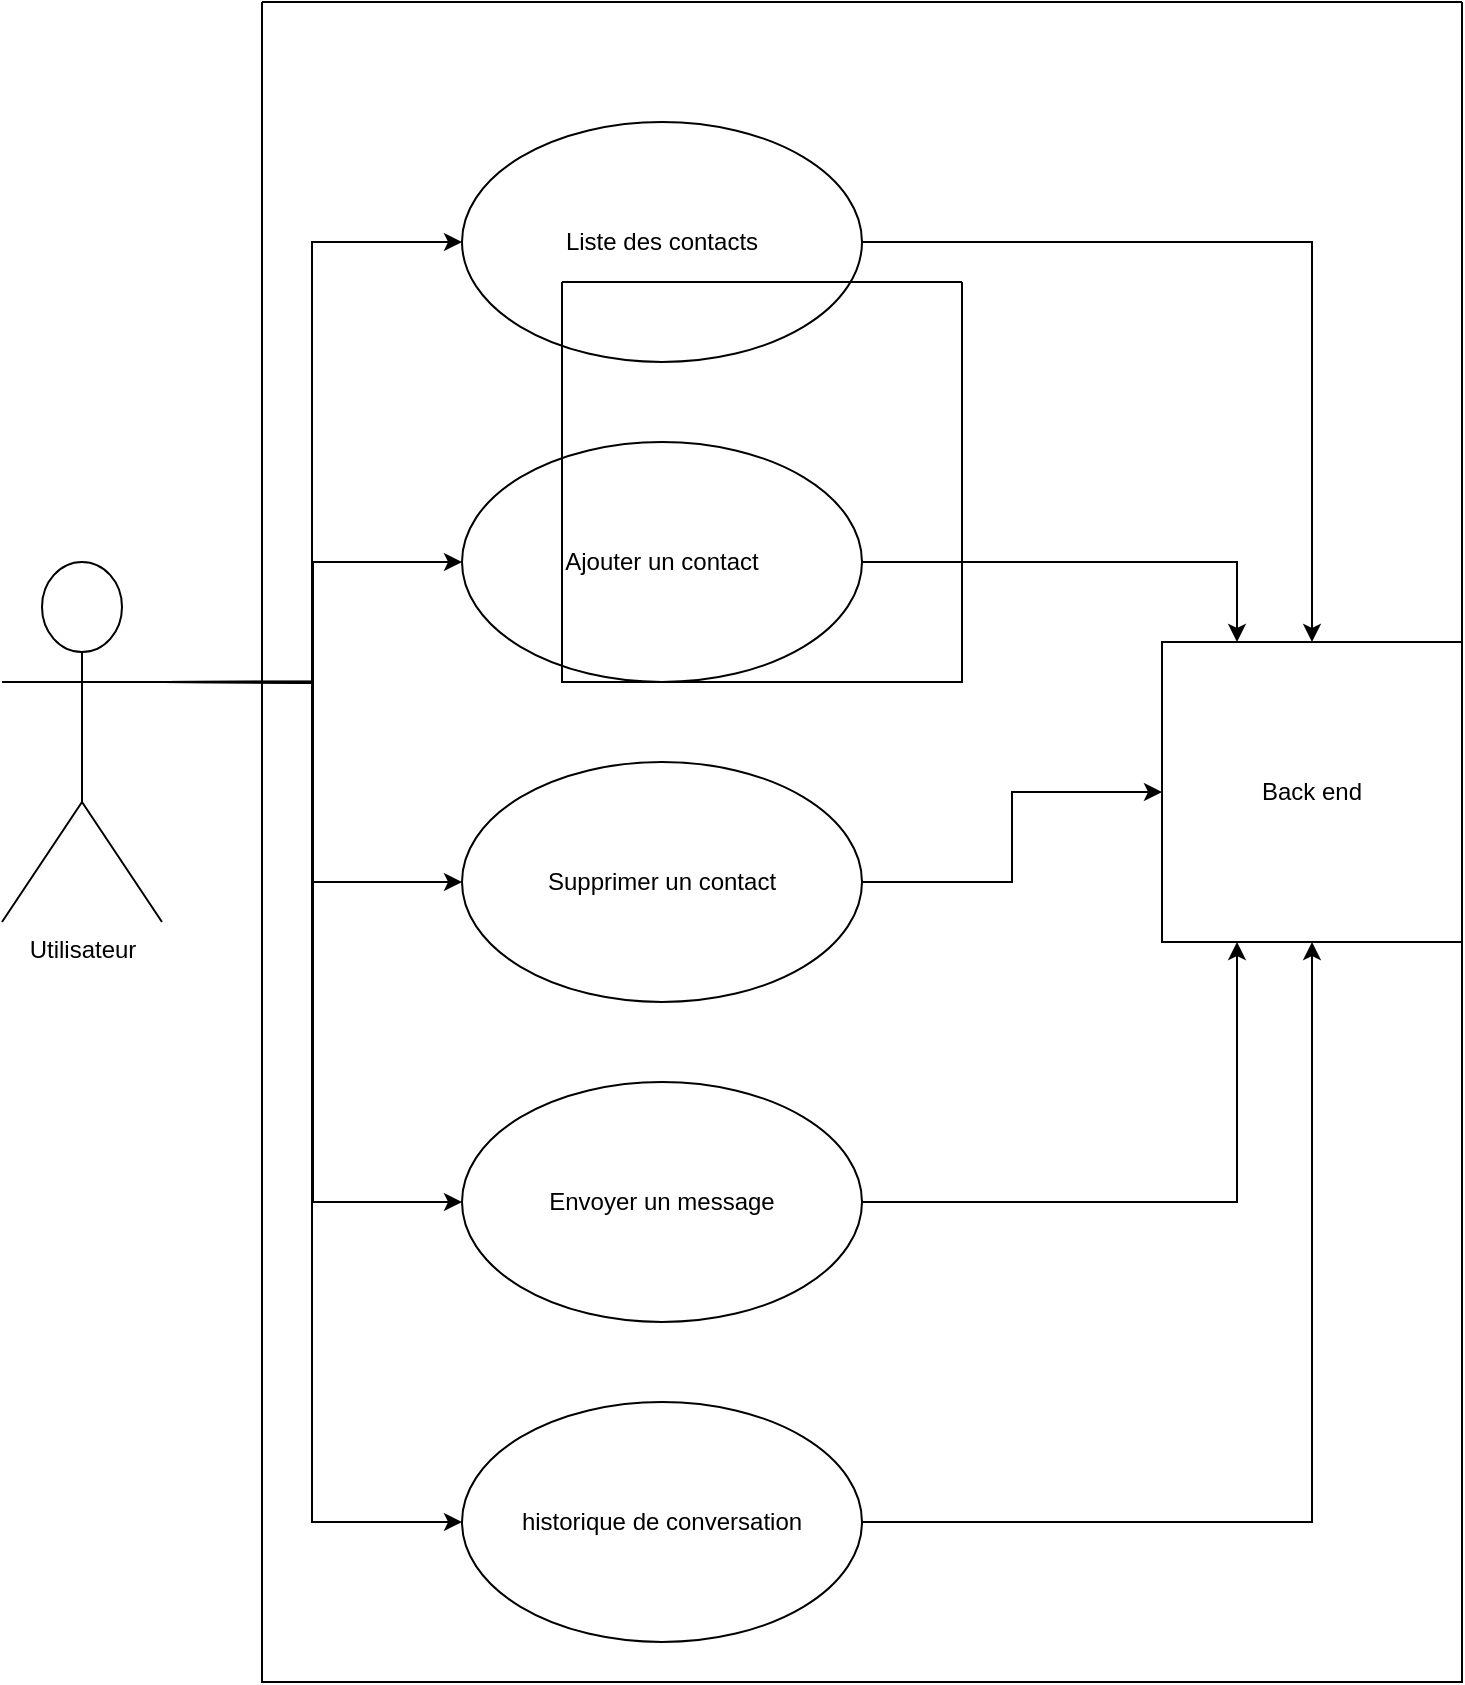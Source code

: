 <mxfile version="20.0.4" type="device"><diagram id="VIbZw0a2QPE8-dkxzo-Y" name="Page-1"><mxGraphModel dx="1220" dy="1122" grid="1" gridSize="10" guides="1" tooltips="1" connect="1" arrows="1" fold="1" page="1" pageScale="1" pageWidth="827" pageHeight="1169" math="0" shadow="0"><root><mxCell id="0"/><mxCell id="1" parent="0"/><mxCell id="gG_jotkoD8OyXJbAfrL_-9" style="edgeStyle=orthogonalEdgeStyle;rounded=0;orthogonalLoop=1;jettySize=auto;html=1;entryX=0;entryY=0.5;entryDx=0;entryDy=0;exitX=1;exitY=0.333;exitDx=0;exitDy=0;exitPerimeter=0;" edge="1" parent="1" source="gG_jotkoD8OyXJbAfrL_-1" target="gG_jotkoD8OyXJbAfrL_-3"><mxGeometry relative="1" as="geometry"/></mxCell><mxCell id="gG_jotkoD8OyXJbAfrL_-10" style="edgeStyle=orthogonalEdgeStyle;rounded=0;orthogonalLoop=1;jettySize=auto;html=1;entryX=0;entryY=0.5;entryDx=0;entryDy=0;" edge="1" parent="1" target="gG_jotkoD8OyXJbAfrL_-4"><mxGeometry relative="1" as="geometry"><mxPoint x="110" y="370" as="sourcePoint"/></mxGeometry></mxCell><mxCell id="gG_jotkoD8OyXJbAfrL_-11" style="edgeStyle=orthogonalEdgeStyle;rounded=0;orthogonalLoop=1;jettySize=auto;html=1;entryX=0;entryY=0.5;entryDx=0;entryDy=0;exitX=1;exitY=0.333;exitDx=0;exitDy=0;exitPerimeter=0;" edge="1" parent="1" source="gG_jotkoD8OyXJbAfrL_-1" target="gG_jotkoD8OyXJbAfrL_-5"><mxGeometry relative="1" as="geometry"/></mxCell><mxCell id="gG_jotkoD8OyXJbAfrL_-12" style="edgeStyle=orthogonalEdgeStyle;rounded=0;orthogonalLoop=1;jettySize=auto;html=1;entryX=0;entryY=0.5;entryDx=0;entryDy=0;" edge="1" parent="1" target="gG_jotkoD8OyXJbAfrL_-6"><mxGeometry relative="1" as="geometry"><mxPoint x="110" y="370" as="sourcePoint"/></mxGeometry></mxCell><mxCell id="gG_jotkoD8OyXJbAfrL_-13" style="edgeStyle=orthogonalEdgeStyle;rounded=0;orthogonalLoop=1;jettySize=auto;html=1;entryX=0;entryY=0.5;entryDx=0;entryDy=0;exitX=1;exitY=0.333;exitDx=0;exitDy=0;exitPerimeter=0;" edge="1" parent="1" source="gG_jotkoD8OyXJbAfrL_-1" target="gG_jotkoD8OyXJbAfrL_-7"><mxGeometry relative="1" as="geometry"/></mxCell><mxCell id="gG_jotkoD8OyXJbAfrL_-1" value="Utilisateur" style="shape=umlActor;verticalLabelPosition=bottom;verticalAlign=top;html=1;outlineConnect=0;" vertex="1" parent="1"><mxGeometry x="30" y="310" width="80" height="180" as="geometry"/></mxCell><mxCell id="gG_jotkoD8OyXJbAfrL_-2" value="" style="swimlane;startSize=0;movable=0;resizable=0;rotatable=0;deletable=0;editable=0;connectable=0;" vertex="1" parent="1"><mxGeometry x="160" y="30" width="600" height="840" as="geometry"/></mxCell><mxCell id="gG_jotkoD8OyXJbAfrL_-14" style="edgeStyle=orthogonalEdgeStyle;rounded=0;orthogonalLoop=1;jettySize=auto;html=1;" edge="1" parent="gG_jotkoD8OyXJbAfrL_-2" source="gG_jotkoD8OyXJbAfrL_-3" target="gG_jotkoD8OyXJbAfrL_-8"><mxGeometry relative="1" as="geometry"/></mxCell><mxCell id="gG_jotkoD8OyXJbAfrL_-3" value="Liste des contacts" style="ellipse;whiteSpace=wrap;html=1;" vertex="1" parent="gG_jotkoD8OyXJbAfrL_-2"><mxGeometry x="100" y="60" width="200" height="120" as="geometry"/></mxCell><mxCell id="gG_jotkoD8OyXJbAfrL_-15" style="edgeStyle=orthogonalEdgeStyle;rounded=0;orthogonalLoop=1;jettySize=auto;html=1;entryX=0.25;entryY=0;entryDx=0;entryDy=0;" edge="1" parent="gG_jotkoD8OyXJbAfrL_-2" source="gG_jotkoD8OyXJbAfrL_-4" target="gG_jotkoD8OyXJbAfrL_-8"><mxGeometry relative="1" as="geometry"/></mxCell><mxCell id="gG_jotkoD8OyXJbAfrL_-4" value="Ajouter un contact" style="ellipse;whiteSpace=wrap;html=1;" vertex="1" parent="gG_jotkoD8OyXJbAfrL_-2"><mxGeometry x="100" y="220" width="200" height="120" as="geometry"/></mxCell><mxCell id="gG_jotkoD8OyXJbAfrL_-16" style="edgeStyle=orthogonalEdgeStyle;rounded=0;orthogonalLoop=1;jettySize=auto;html=1;entryX=0;entryY=0.5;entryDx=0;entryDy=0;" edge="1" parent="gG_jotkoD8OyXJbAfrL_-2" source="gG_jotkoD8OyXJbAfrL_-5" target="gG_jotkoD8OyXJbAfrL_-8"><mxGeometry relative="1" as="geometry"/></mxCell><mxCell id="gG_jotkoD8OyXJbAfrL_-5" value="Supprimer un contact" style="ellipse;whiteSpace=wrap;html=1;" vertex="1" parent="gG_jotkoD8OyXJbAfrL_-2"><mxGeometry x="100" y="380" width="200" height="120" as="geometry"/></mxCell><mxCell id="gG_jotkoD8OyXJbAfrL_-17" style="edgeStyle=orthogonalEdgeStyle;rounded=0;orthogonalLoop=1;jettySize=auto;html=1;entryX=0.25;entryY=1;entryDx=0;entryDy=0;" edge="1" parent="gG_jotkoD8OyXJbAfrL_-2" source="gG_jotkoD8OyXJbAfrL_-6" target="gG_jotkoD8OyXJbAfrL_-8"><mxGeometry relative="1" as="geometry"/></mxCell><mxCell id="gG_jotkoD8OyXJbAfrL_-6" value="Envoyer un message" style="ellipse;whiteSpace=wrap;html=1;" vertex="1" parent="gG_jotkoD8OyXJbAfrL_-2"><mxGeometry x="100" y="540" width="200" height="120" as="geometry"/></mxCell><mxCell id="gG_jotkoD8OyXJbAfrL_-18" style="edgeStyle=orthogonalEdgeStyle;rounded=0;orthogonalLoop=1;jettySize=auto;html=1;entryX=0.5;entryY=1;entryDx=0;entryDy=0;" edge="1" parent="gG_jotkoD8OyXJbAfrL_-2" source="gG_jotkoD8OyXJbAfrL_-7" target="gG_jotkoD8OyXJbAfrL_-8"><mxGeometry relative="1" as="geometry"/></mxCell><mxCell id="gG_jotkoD8OyXJbAfrL_-7" value="historique de conversation" style="ellipse;whiteSpace=wrap;html=1;" vertex="1" parent="gG_jotkoD8OyXJbAfrL_-2"><mxGeometry x="100" y="700" width="200" height="120" as="geometry"/></mxCell><mxCell id="gG_jotkoD8OyXJbAfrL_-8" value="Back end" style="whiteSpace=wrap;html=1;aspect=fixed;" vertex="1" parent="gG_jotkoD8OyXJbAfrL_-2"><mxGeometry x="450" y="320" width="150" height="150" as="geometry"/></mxCell><mxCell id="gG_jotkoD8OyXJbAfrL_-20" value="" style="swimlane;startSize=0;" vertex="1" parent="1"><mxGeometry x="310" y="170" width="200" height="200" as="geometry"/></mxCell></root></mxGraphModel></diagram></mxfile>